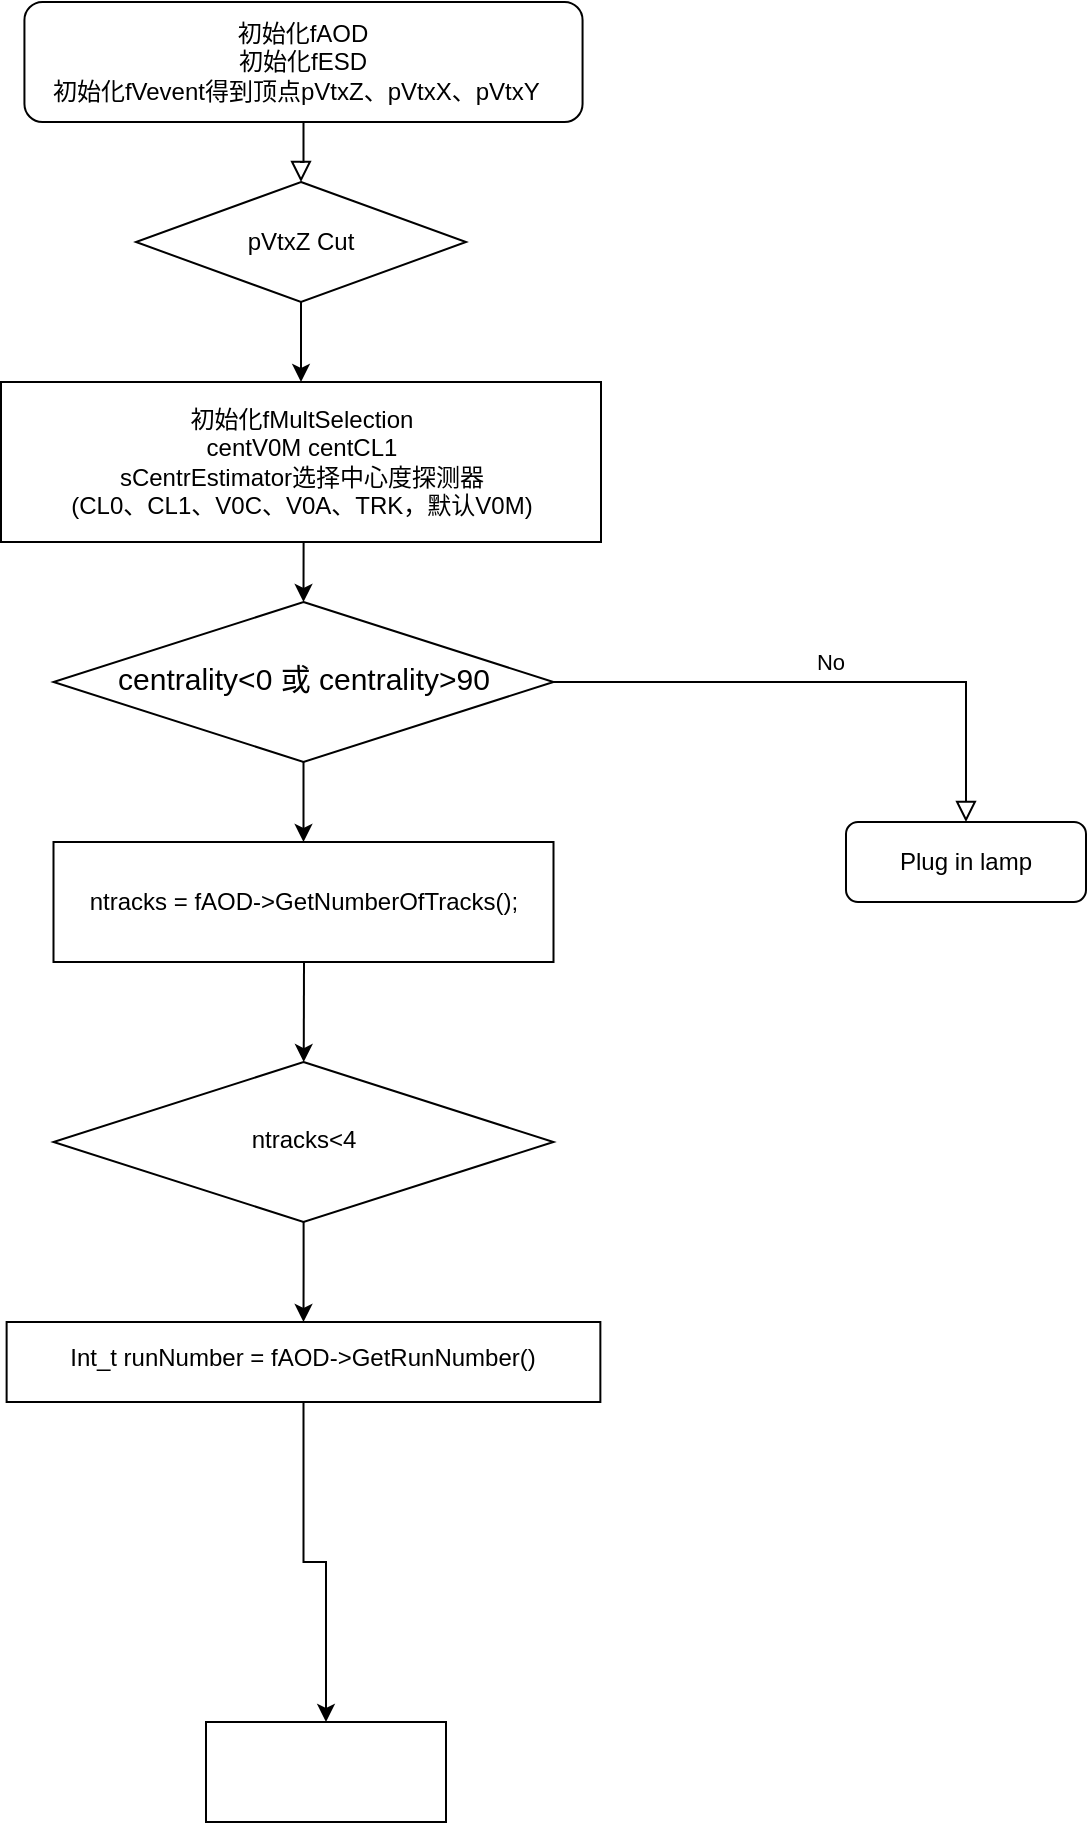 <mxfile version="15.5.9" type="github">
  <diagram id="C5RBs43oDa-KdzZeNtuy" name="Page-1">
    <mxGraphModel dx="780" dy="2273" grid="1" gridSize="10" guides="1" tooltips="1" connect="1" arrows="1" fold="1" page="1" pageScale="1" pageWidth="827" pageHeight="1169" math="0" shadow="0">
      <root>
        <mxCell id="WIyWlLk6GJQsqaUBKTNV-0" />
        <mxCell id="WIyWlLk6GJQsqaUBKTNV-1" parent="WIyWlLk6GJQsqaUBKTNV-0" />
        <mxCell id="WIyWlLk6GJQsqaUBKTNV-2" value="" style="rounded=0;html=1;jettySize=auto;orthogonalLoop=1;fontSize=11;endArrow=block;endFill=0;endSize=8;strokeWidth=1;shadow=0;labelBackgroundColor=none;edgeStyle=orthogonalEdgeStyle;entryX=0.5;entryY=0;entryDx=0;entryDy=0;" parent="WIyWlLk6GJQsqaUBKTNV-1" source="WIyWlLk6GJQsqaUBKTNV-3" target="2dPnj1C3fmJmU-PuBL8V-2" edge="1">
          <mxGeometry relative="1" as="geometry" />
        </mxCell>
        <mxCell id="WIyWlLk6GJQsqaUBKTNV-3" value="初始化fAOD&lt;br&gt;初始化fESD&lt;br&gt;初始化fVevent得到顶点pVtxZ、pVtxX、pVtxY&amp;nbsp;&amp;nbsp;" style="rounded=1;whiteSpace=wrap;html=1;fontSize=12;glass=0;strokeWidth=1;shadow=0;" parent="WIyWlLk6GJQsqaUBKTNV-1" vertex="1">
          <mxGeometry x="79.22" y="-30" width="279.06" height="60" as="geometry" />
        </mxCell>
        <mxCell id="WIyWlLk6GJQsqaUBKTNV-5" value="No" style="edgeStyle=orthogonalEdgeStyle;rounded=0;html=1;jettySize=auto;orthogonalLoop=1;fontSize=11;endArrow=block;endFill=0;endSize=8;strokeWidth=1;shadow=0;labelBackgroundColor=none;" parent="WIyWlLk6GJQsqaUBKTNV-1" source="WIyWlLk6GJQsqaUBKTNV-6" target="WIyWlLk6GJQsqaUBKTNV-7" edge="1">
          <mxGeometry y="10" relative="1" as="geometry">
            <mxPoint as="offset" />
          </mxGeometry>
        </mxCell>
        <mxCell id="WIyWlLk6GJQsqaUBKTNV-6" value="&lt;div style=&quot;font-size: 15px ; line-height: 20px&quot;&gt;centrality&amp;lt;0 或 centrality&amp;gt;90&lt;/div&gt;" style="rhombus;whiteSpace=wrap;html=1;shadow=0;fontFamily=Helvetica;fontSize=12;align=center;strokeWidth=1;spacing=6;spacingTop=-4;" parent="WIyWlLk6GJQsqaUBKTNV-1" vertex="1">
          <mxGeometry x="93.75" y="270" width="250" height="80" as="geometry" />
        </mxCell>
        <mxCell id="WIyWlLk6GJQsqaUBKTNV-7" value="Plug in lamp" style="rounded=1;whiteSpace=wrap;html=1;fontSize=12;glass=0;strokeWidth=1;shadow=0;" parent="WIyWlLk6GJQsqaUBKTNV-1" vertex="1">
          <mxGeometry x="490" y="380" width="120" height="40" as="geometry" />
        </mxCell>
        <mxCell id="2dPnj1C3fmJmU-PuBL8V-3" style="edgeStyle=orthogonalEdgeStyle;rounded=0;orthogonalLoop=1;jettySize=auto;html=1;exitX=0.5;exitY=1;exitDx=0;exitDy=0;entryX=0.5;entryY=0;entryDx=0;entryDy=0;" edge="1" parent="WIyWlLk6GJQsqaUBKTNV-1" source="2dPnj1C3fmJmU-PuBL8V-4" target="WIyWlLk6GJQsqaUBKTNV-6">
          <mxGeometry relative="1" as="geometry">
            <mxPoint x="158.75" y="370.0" as="sourcePoint" />
          </mxGeometry>
        </mxCell>
        <mxCell id="2dPnj1C3fmJmU-PuBL8V-5" value="" style="edgeStyle=orthogonalEdgeStyle;rounded=0;orthogonalLoop=1;jettySize=auto;html=1;" edge="1" parent="WIyWlLk6GJQsqaUBKTNV-1" source="2dPnj1C3fmJmU-PuBL8V-2" target="2dPnj1C3fmJmU-PuBL8V-4">
          <mxGeometry relative="1" as="geometry" />
        </mxCell>
        <mxCell id="2dPnj1C3fmJmU-PuBL8V-2" value="pVtxZ Cut" style="rhombus;whiteSpace=wrap;html=1;" vertex="1" parent="WIyWlLk6GJQsqaUBKTNV-1">
          <mxGeometry x="135" y="60" width="165" height="60" as="geometry" />
        </mxCell>
        <mxCell id="2dPnj1C3fmJmU-PuBL8V-4" value="初始化fMultSelection&lt;br&gt;centV0M centCL1&lt;br&gt;sCentrEstimator选择中心度探测器&lt;br&gt;(CL0、CL1、V0C、V0A、TRK，默认V0M)" style="whiteSpace=wrap;html=1;" vertex="1" parent="WIyWlLk6GJQsqaUBKTNV-1">
          <mxGeometry x="67.5" y="160" width="300" height="80" as="geometry" />
        </mxCell>
        <mxCell id="2dPnj1C3fmJmU-PuBL8V-6" value="ntracks = fAOD-&amp;gt;GetNumberOfTracks();" style="rounded=0;whiteSpace=wrap;html=1;labelBackgroundColor=none;fontFamily=Helvetica;fontColor=#000000;" vertex="1" parent="WIyWlLk6GJQsqaUBKTNV-1">
          <mxGeometry x="93.75" y="390" width="250" height="60" as="geometry" />
        </mxCell>
        <mxCell id="2dPnj1C3fmJmU-PuBL8V-9" value="" style="endArrow=classic;html=1;rounded=0;fontFamily=Helvetica;fontColor=#000000;exitX=0.5;exitY=1;exitDx=0;exitDy=0;entryX=0.5;entryY=0;entryDx=0;entryDy=0;" edge="1" parent="WIyWlLk6GJQsqaUBKTNV-1" source="WIyWlLk6GJQsqaUBKTNV-6" target="2dPnj1C3fmJmU-PuBL8V-6">
          <mxGeometry width="50" height="50" relative="1" as="geometry">
            <mxPoint x="160" y="510" as="sourcePoint" />
            <mxPoint x="210" y="460" as="targetPoint" />
          </mxGeometry>
        </mxCell>
        <mxCell id="2dPnj1C3fmJmU-PuBL8V-13" value="" style="edgeStyle=orthogonalEdgeStyle;rounded=0;orthogonalLoop=1;jettySize=auto;html=1;fontFamily=Helvetica;fontColor=#000000;" edge="1" parent="WIyWlLk6GJQsqaUBKTNV-1" source="2dPnj1C3fmJmU-PuBL8V-10" target="2dPnj1C3fmJmU-PuBL8V-12">
          <mxGeometry relative="1" as="geometry" />
        </mxCell>
        <mxCell id="2dPnj1C3fmJmU-PuBL8V-10" value="&lt;div style=&quot;font-size: 15px ; line-height: 20px&quot;&gt;&lt;span style=&quot;font-size: 12px&quot;&gt;ntracks&amp;lt;4&lt;/span&gt;&lt;br&gt;&lt;/div&gt;" style="rhombus;whiteSpace=wrap;html=1;shadow=0;fontFamily=Helvetica;fontSize=12;align=center;strokeWidth=1;spacing=6;spacingTop=-4;" vertex="1" parent="WIyWlLk6GJQsqaUBKTNV-1">
          <mxGeometry x="93.75" y="500" width="250" height="80" as="geometry" />
        </mxCell>
        <mxCell id="2dPnj1C3fmJmU-PuBL8V-11" value="" style="endArrow=classic;html=1;rounded=0;fontFamily=Helvetica;fontColor=#000000;" edge="1" parent="WIyWlLk6GJQsqaUBKTNV-1" target="2dPnj1C3fmJmU-PuBL8V-10">
          <mxGeometry width="50" height="50" relative="1" as="geometry">
            <mxPoint x="219" y="450" as="sourcePoint" />
            <mxPoint x="330" y="510" as="targetPoint" />
          </mxGeometry>
        </mxCell>
        <mxCell id="2dPnj1C3fmJmU-PuBL8V-15" value="" style="edgeStyle=orthogonalEdgeStyle;rounded=0;orthogonalLoop=1;jettySize=auto;html=1;fontFamily=Helvetica;fontColor=#000000;" edge="1" parent="WIyWlLk6GJQsqaUBKTNV-1" source="2dPnj1C3fmJmU-PuBL8V-12" target="2dPnj1C3fmJmU-PuBL8V-14">
          <mxGeometry relative="1" as="geometry" />
        </mxCell>
        <mxCell id="2dPnj1C3fmJmU-PuBL8V-12" value="&lt;div&gt;&lt;span&gt;Int_t runNumber = fAOD-&amp;gt;GetRunNumber()&lt;/span&gt;&lt;/div&gt;" style="whiteSpace=wrap;html=1;shadow=0;strokeWidth=1;spacing=6;spacingTop=-4;" vertex="1" parent="WIyWlLk6GJQsqaUBKTNV-1">
          <mxGeometry x="70.31" y="630" width="296.87" height="40" as="geometry" />
        </mxCell>
        <mxCell id="2dPnj1C3fmJmU-PuBL8V-14" value="" style="whiteSpace=wrap;html=1;shadow=0;strokeWidth=1;spacing=6;spacingTop=-4;" vertex="1" parent="WIyWlLk6GJQsqaUBKTNV-1">
          <mxGeometry x="170" y="830" width="120" height="50" as="geometry" />
        </mxCell>
      </root>
    </mxGraphModel>
  </diagram>
</mxfile>
